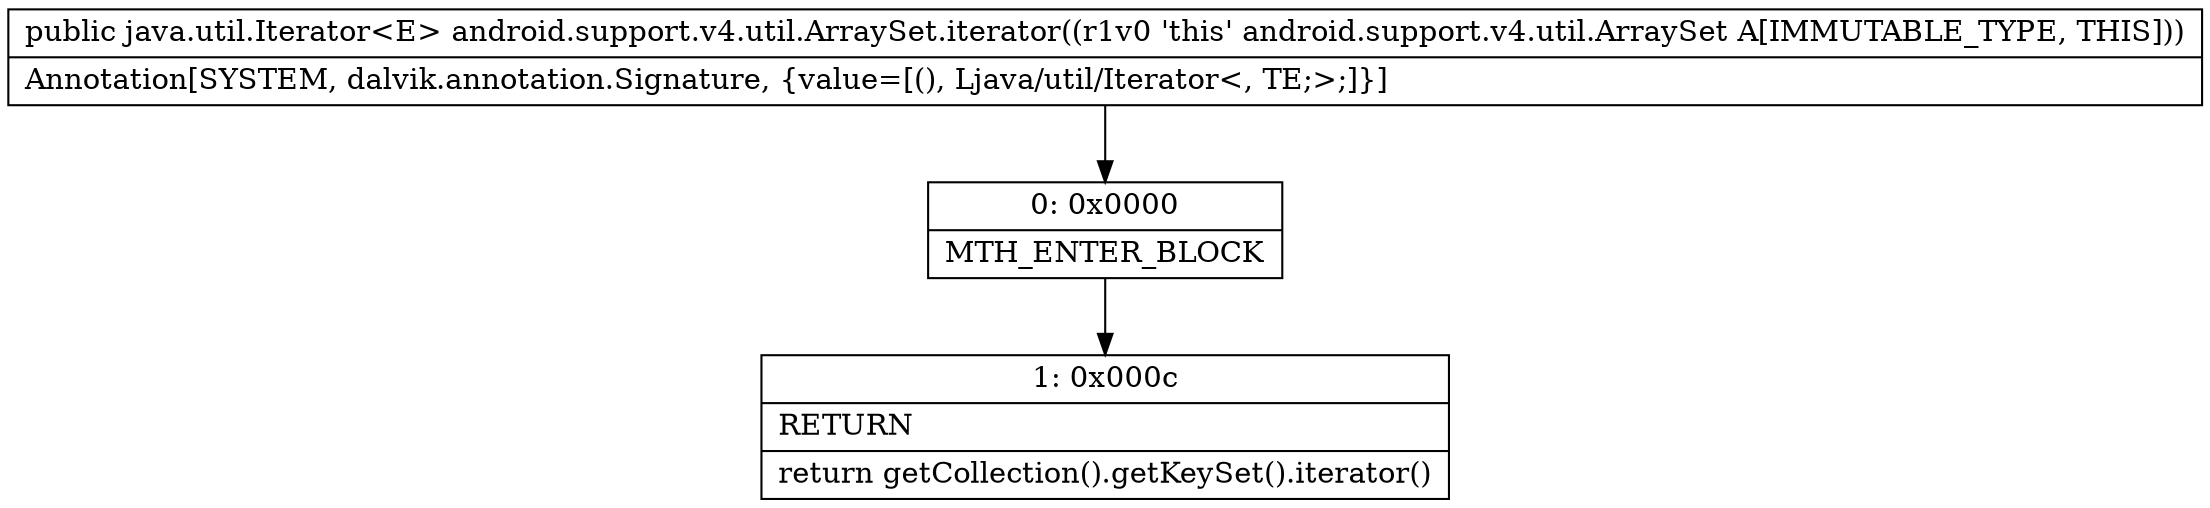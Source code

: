 digraph "CFG forandroid.support.v4.util.ArraySet.iterator()Ljava\/util\/Iterator;" {
Node_0 [shape=record,label="{0\:\ 0x0000|MTH_ENTER_BLOCK\l}"];
Node_1 [shape=record,label="{1\:\ 0x000c|RETURN\l|return getCollection().getKeySet().iterator()\l}"];
MethodNode[shape=record,label="{public java.util.Iterator\<E\> android.support.v4.util.ArraySet.iterator((r1v0 'this' android.support.v4.util.ArraySet A[IMMUTABLE_TYPE, THIS]))  | Annotation[SYSTEM, dalvik.annotation.Signature, \{value=[(), Ljava\/util\/Iterator\<, TE;\>;]\}]\l}"];
MethodNode -> Node_0;
Node_0 -> Node_1;
}

